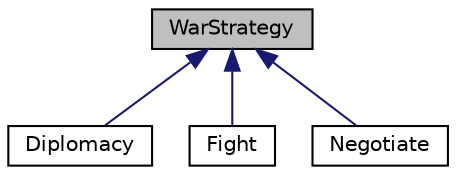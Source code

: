 digraph "WarStrategy"
{
 // LATEX_PDF_SIZE
  edge [fontname="Helvetica",fontsize="10",labelfontname="Helvetica",labelfontsize="10"];
  node [fontname="Helvetica",fontsize="10",shape=record];
  Node1 [label="WarStrategy",height=0.2,width=0.4,color="black", fillcolor="grey75", style="filled", fontcolor="black",tooltip="A WarStrategy class. Abstract class that represents the Startegy Class in the Strategy Pattern."];
  Node1 -> Node2 [dir="back",color="midnightblue",fontsize="10",style="solid",fontname="Helvetica"];
  Node2 [label="Diplomacy",height=0.2,width=0.4,color="black", fillcolor="white", style="filled",URL="$classDiplomacy.html",tooltip="A Diplomacy class. ConcreteStrategy Class for the StrategyPattern ."];
  Node1 -> Node3 [dir="back",color="midnightblue",fontsize="10",style="solid",fontname="Helvetica"];
  Node3 [label="Fight",height=0.2,width=0.4,color="black", fillcolor="white", style="filled",URL="$classFight.html",tooltip="A Fight class. ConcreteStrategy Class for the StrategyPattern ."];
  Node1 -> Node4 [dir="back",color="midnightblue",fontsize="10",style="solid",fontname="Helvetica"];
  Node4 [label="Negotiate",height=0.2,width=0.4,color="black", fillcolor="white", style="filled",URL="$classNegotiate.html",tooltip="A Negotiate class. ConcreteStrategy Class for the StrategyPattern ."];
}
